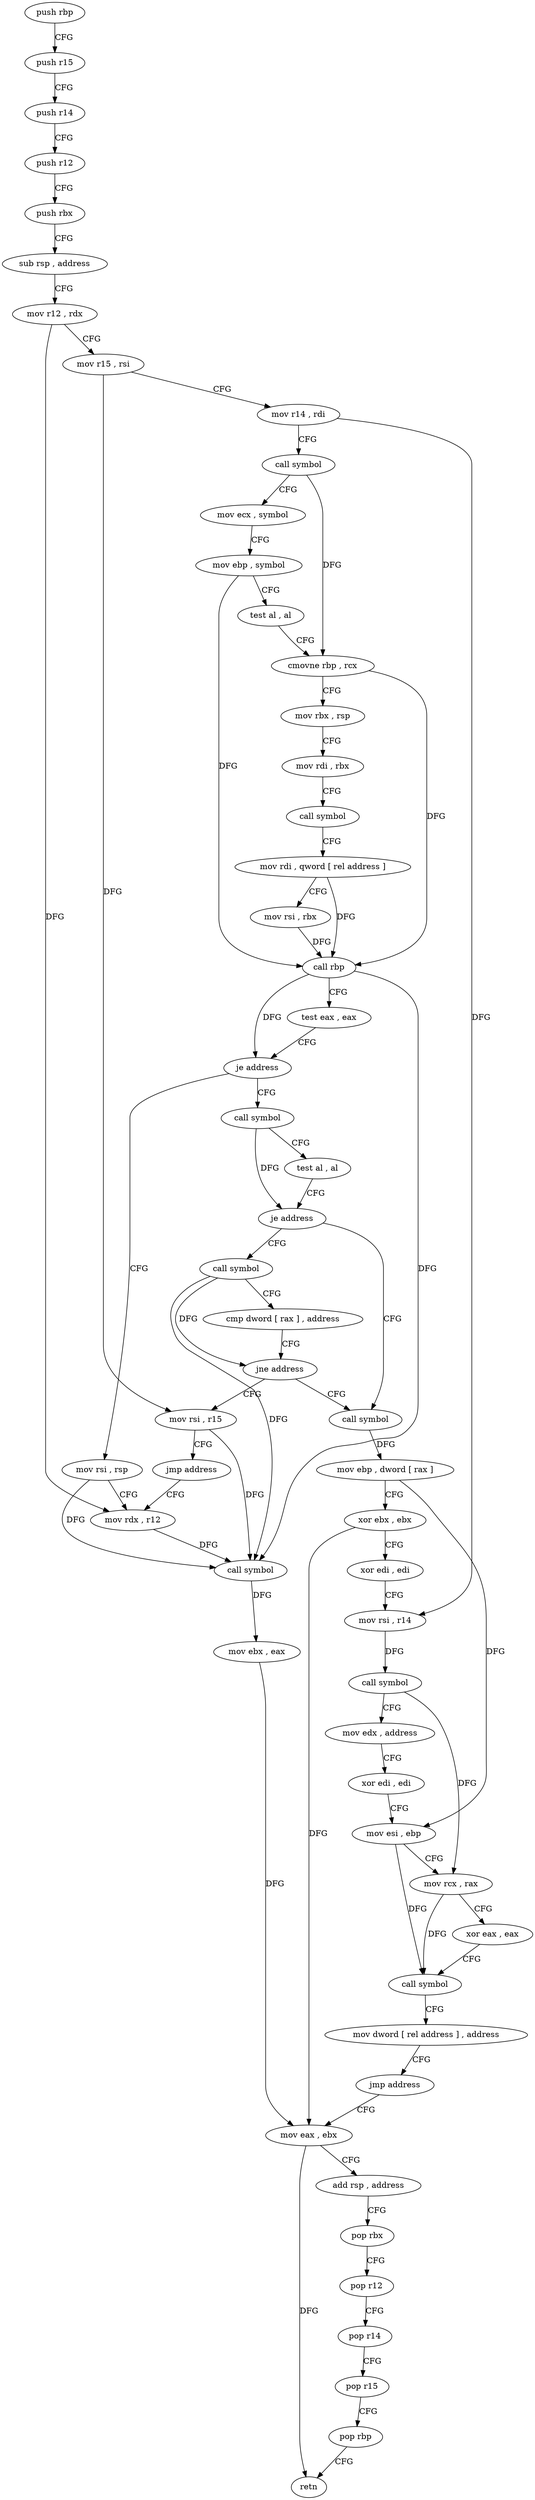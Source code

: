 digraph "func" {
"4215232" [label = "push rbp" ]
"4215233" [label = "push r15" ]
"4215235" [label = "push r14" ]
"4215237" [label = "push r12" ]
"4215239" [label = "push rbx" ]
"4215240" [label = "sub rsp , address" ]
"4215247" [label = "mov r12 , rdx" ]
"4215250" [label = "mov r15 , rsi" ]
"4215253" [label = "mov r14 , rdi" ]
"4215256" [label = "call symbol" ]
"4215261" [label = "mov ecx , symbol" ]
"4215266" [label = "mov ebp , symbol" ]
"4215271" [label = "test al , al" ]
"4215273" [label = "cmovne rbp , rcx" ]
"4215277" [label = "mov rbx , rsp" ]
"4215280" [label = "mov rdi , rbx" ]
"4215283" [label = "call symbol" ]
"4215288" [label = "mov rdi , qword [ rel address ]" ]
"4215295" [label = "mov rsi , rbx" ]
"4215298" [label = "call rbp" ]
"4215300" [label = "test eax , eax" ]
"4215302" [label = "je address" ]
"4215378" [label = "mov rsi , rsp" ]
"4215304" [label = "call symbol" ]
"4215381" [label = "mov rdx , r12" ]
"4215309" [label = "test al , al" ]
"4215311" [label = "je address" ]
"4215328" [label = "call symbol" ]
"4215313" [label = "call symbol" ]
"4215333" [label = "mov ebp , dword [ rax ]" ]
"4215335" [label = "xor ebx , ebx" ]
"4215337" [label = "xor edi , edi" ]
"4215339" [label = "mov rsi , r14" ]
"4215342" [label = "call symbol" ]
"4215347" [label = "mov edx , address" ]
"4215352" [label = "xor edi , edi" ]
"4215354" [label = "mov esi , ebp" ]
"4215356" [label = "mov rcx , rax" ]
"4215359" [label = "xor eax , eax" ]
"4215361" [label = "call symbol" ]
"4215366" [label = "mov dword [ rel address ] , address" ]
"4215376" [label = "jmp address" ]
"4215391" [label = "mov eax , ebx" ]
"4215318" [label = "cmp dword [ rax ] , address" ]
"4215321" [label = "jne address" ]
"4215323" [label = "mov rsi , r15" ]
"4215393" [label = "add rsp , address" ]
"4215400" [label = "pop rbx" ]
"4215401" [label = "pop r12" ]
"4215403" [label = "pop r14" ]
"4215405" [label = "pop r15" ]
"4215407" [label = "pop rbp" ]
"4215408" [label = "retn" ]
"4215326" [label = "jmp address" ]
"4215384" [label = "call symbol" ]
"4215389" [label = "mov ebx , eax" ]
"4215232" -> "4215233" [ label = "CFG" ]
"4215233" -> "4215235" [ label = "CFG" ]
"4215235" -> "4215237" [ label = "CFG" ]
"4215237" -> "4215239" [ label = "CFG" ]
"4215239" -> "4215240" [ label = "CFG" ]
"4215240" -> "4215247" [ label = "CFG" ]
"4215247" -> "4215250" [ label = "CFG" ]
"4215247" -> "4215381" [ label = "DFG" ]
"4215250" -> "4215253" [ label = "CFG" ]
"4215250" -> "4215323" [ label = "DFG" ]
"4215253" -> "4215256" [ label = "CFG" ]
"4215253" -> "4215339" [ label = "DFG" ]
"4215256" -> "4215261" [ label = "CFG" ]
"4215256" -> "4215273" [ label = "DFG" ]
"4215261" -> "4215266" [ label = "CFG" ]
"4215266" -> "4215271" [ label = "CFG" ]
"4215266" -> "4215298" [ label = "DFG" ]
"4215271" -> "4215273" [ label = "CFG" ]
"4215273" -> "4215277" [ label = "CFG" ]
"4215273" -> "4215298" [ label = "DFG" ]
"4215277" -> "4215280" [ label = "CFG" ]
"4215280" -> "4215283" [ label = "CFG" ]
"4215283" -> "4215288" [ label = "CFG" ]
"4215288" -> "4215295" [ label = "CFG" ]
"4215288" -> "4215298" [ label = "DFG" ]
"4215295" -> "4215298" [ label = "DFG" ]
"4215298" -> "4215300" [ label = "CFG" ]
"4215298" -> "4215302" [ label = "DFG" ]
"4215298" -> "4215384" [ label = "DFG" ]
"4215300" -> "4215302" [ label = "CFG" ]
"4215302" -> "4215378" [ label = "CFG" ]
"4215302" -> "4215304" [ label = "CFG" ]
"4215378" -> "4215381" [ label = "CFG" ]
"4215378" -> "4215384" [ label = "DFG" ]
"4215304" -> "4215309" [ label = "CFG" ]
"4215304" -> "4215311" [ label = "DFG" ]
"4215381" -> "4215384" [ label = "DFG" ]
"4215309" -> "4215311" [ label = "CFG" ]
"4215311" -> "4215328" [ label = "CFG" ]
"4215311" -> "4215313" [ label = "CFG" ]
"4215328" -> "4215333" [ label = "DFG" ]
"4215313" -> "4215318" [ label = "CFG" ]
"4215313" -> "4215321" [ label = "DFG" ]
"4215313" -> "4215384" [ label = "DFG" ]
"4215333" -> "4215335" [ label = "CFG" ]
"4215333" -> "4215354" [ label = "DFG" ]
"4215335" -> "4215337" [ label = "CFG" ]
"4215335" -> "4215391" [ label = "DFG" ]
"4215337" -> "4215339" [ label = "CFG" ]
"4215339" -> "4215342" [ label = "DFG" ]
"4215342" -> "4215347" [ label = "CFG" ]
"4215342" -> "4215356" [ label = "DFG" ]
"4215347" -> "4215352" [ label = "CFG" ]
"4215352" -> "4215354" [ label = "CFG" ]
"4215354" -> "4215356" [ label = "CFG" ]
"4215354" -> "4215361" [ label = "DFG" ]
"4215356" -> "4215359" [ label = "CFG" ]
"4215356" -> "4215361" [ label = "DFG" ]
"4215359" -> "4215361" [ label = "CFG" ]
"4215361" -> "4215366" [ label = "CFG" ]
"4215366" -> "4215376" [ label = "CFG" ]
"4215376" -> "4215391" [ label = "CFG" ]
"4215391" -> "4215393" [ label = "CFG" ]
"4215391" -> "4215408" [ label = "DFG" ]
"4215318" -> "4215321" [ label = "CFG" ]
"4215321" -> "4215328" [ label = "CFG" ]
"4215321" -> "4215323" [ label = "CFG" ]
"4215323" -> "4215326" [ label = "CFG" ]
"4215323" -> "4215384" [ label = "DFG" ]
"4215393" -> "4215400" [ label = "CFG" ]
"4215400" -> "4215401" [ label = "CFG" ]
"4215401" -> "4215403" [ label = "CFG" ]
"4215403" -> "4215405" [ label = "CFG" ]
"4215405" -> "4215407" [ label = "CFG" ]
"4215407" -> "4215408" [ label = "CFG" ]
"4215326" -> "4215381" [ label = "CFG" ]
"4215384" -> "4215389" [ label = "DFG" ]
"4215389" -> "4215391" [ label = "DFG" ]
}
